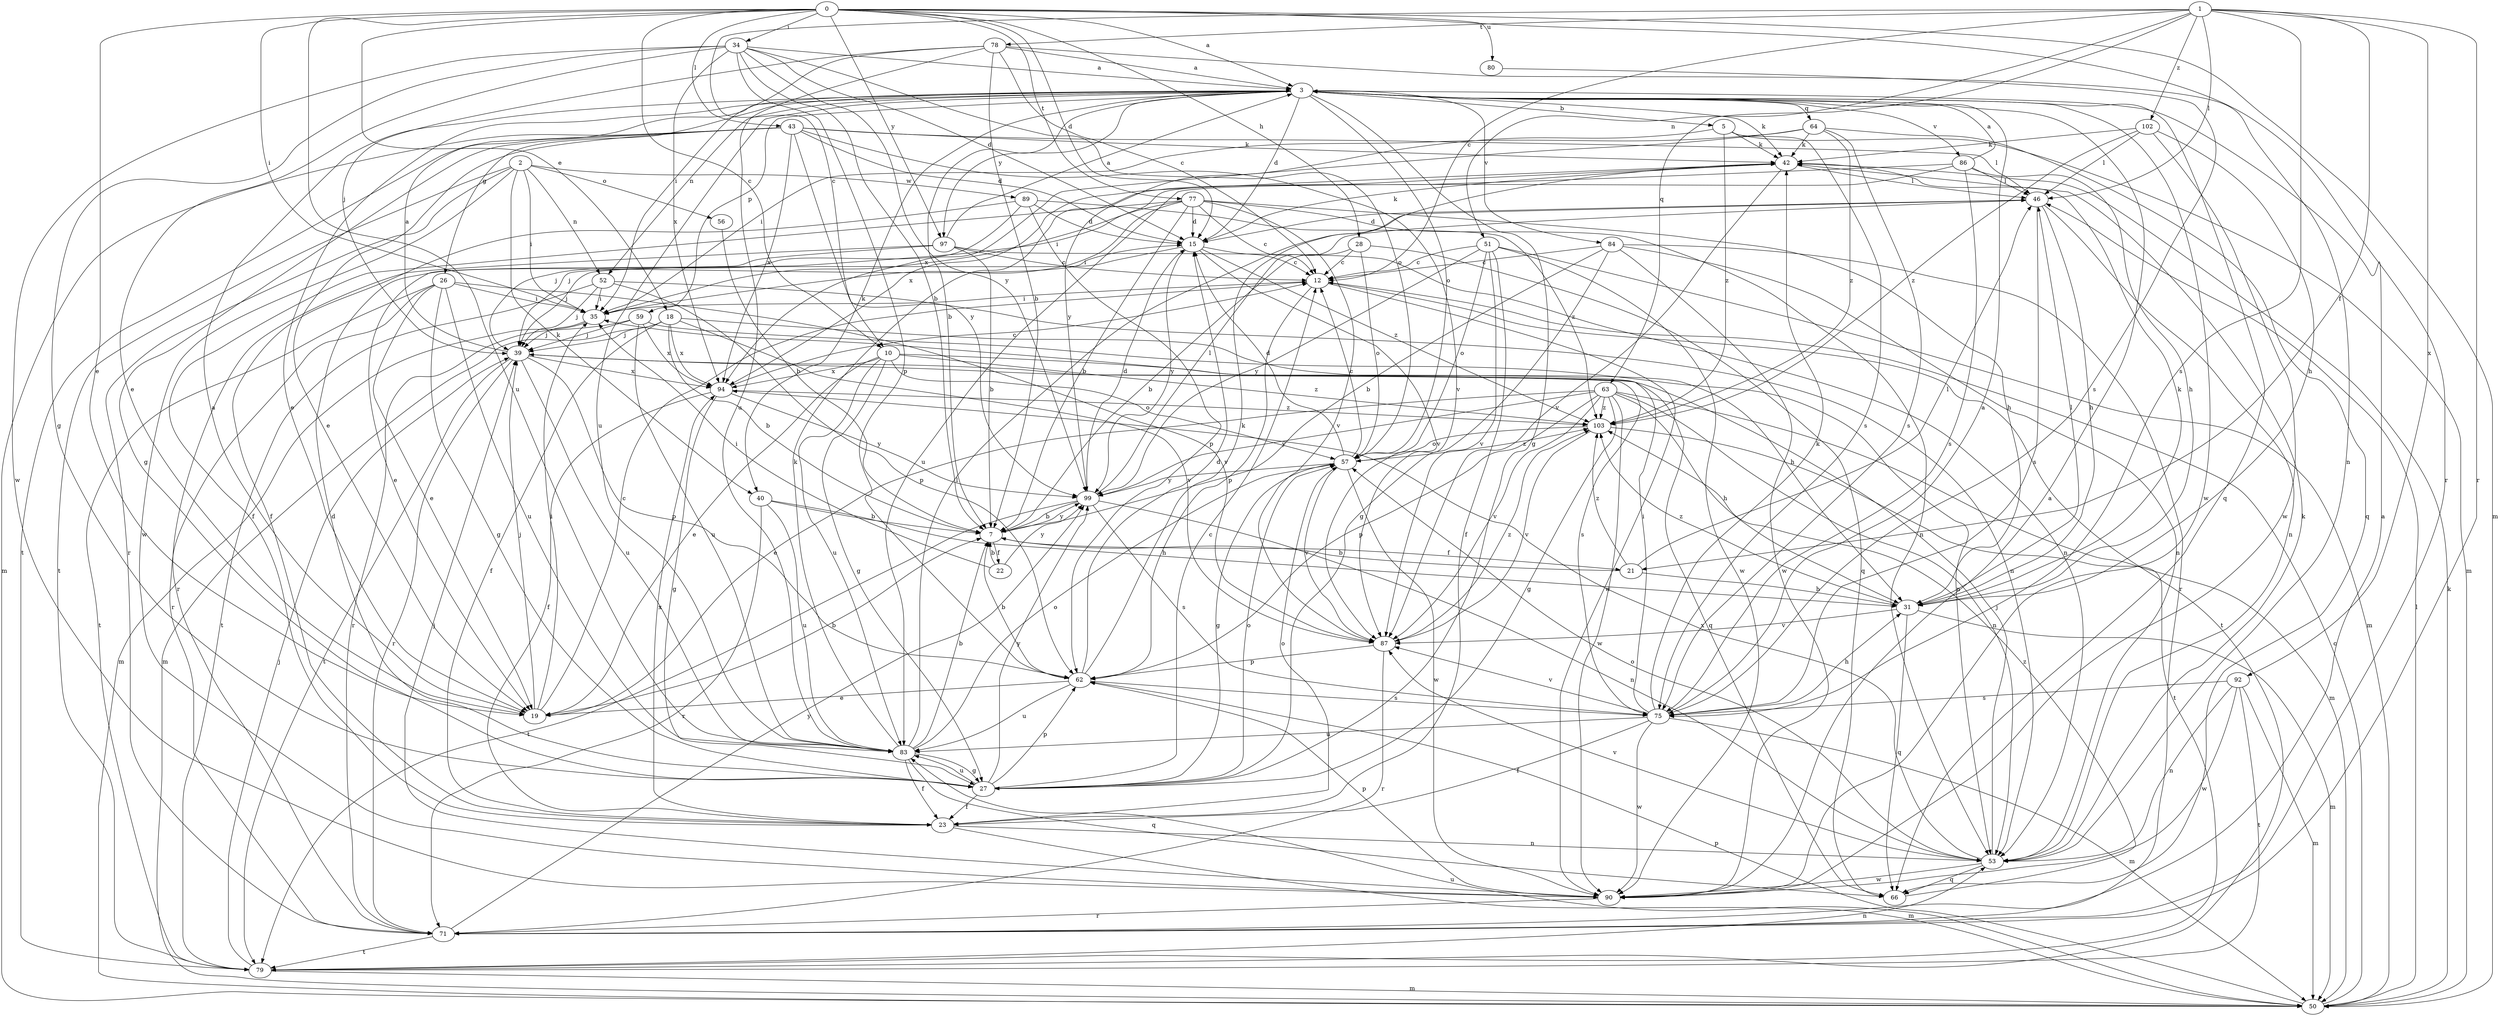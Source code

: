 strict digraph  {
0;
1;
2;
3;
5;
7;
10;
12;
15;
18;
19;
21;
22;
23;
26;
27;
28;
31;
34;
35;
39;
40;
42;
43;
46;
50;
51;
52;
53;
56;
57;
59;
62;
63;
64;
66;
71;
75;
77;
78;
79;
80;
83;
84;
86;
87;
89;
90;
92;
94;
97;
99;
102;
103;
0 -> 3  [label=a];
0 -> 10  [label=c];
0 -> 15  [label=d];
0 -> 18  [label=e];
0 -> 19  [label=e];
0 -> 28  [label=h];
0 -> 34  [label=i];
0 -> 35  [label=i];
0 -> 43  [label=l];
0 -> 50  [label=m];
0 -> 71  [label=r];
0 -> 77  [label=t];
0 -> 80  [label=u];
0 -> 83  [label=u];
0 -> 97  [label=y];
1 -> 10  [label=c];
1 -> 12  [label=c];
1 -> 21  [label=f];
1 -> 46  [label=l];
1 -> 51  [label=n];
1 -> 63  [label=q];
1 -> 71  [label=r];
1 -> 75  [label=s];
1 -> 78  [label=t];
1 -> 92  [label=x];
1 -> 102  [label=z];
2 -> 35  [label=i];
2 -> 40  [label=k];
2 -> 52  [label=n];
2 -> 56  [label=o];
2 -> 71  [label=r];
2 -> 79  [label=t];
2 -> 89  [label=w];
2 -> 90  [label=w];
3 -> 5  [label=b];
3 -> 7  [label=b];
3 -> 15  [label=d];
3 -> 19  [label=e];
3 -> 26  [label=g];
3 -> 27  [label=g];
3 -> 40  [label=k];
3 -> 42  [label=k];
3 -> 52  [label=n];
3 -> 57  [label=o];
3 -> 59  [label=p];
3 -> 64  [label=q];
3 -> 66  [label=q];
3 -> 83  [label=u];
3 -> 84  [label=v];
3 -> 86  [label=v];
3 -> 90  [label=w];
3 -> 97  [label=y];
5 -> 42  [label=k];
5 -> 50  [label=m];
5 -> 75  [label=s];
5 -> 99  [label=y];
5 -> 103  [label=z];
7 -> 21  [label=f];
7 -> 22  [label=f];
7 -> 99  [label=y];
10 -> 19  [label=e];
10 -> 27  [label=g];
10 -> 57  [label=o];
10 -> 66  [label=q];
10 -> 83  [label=u];
10 -> 94  [label=x];
10 -> 103  [label=z];
12 -> 35  [label=i];
12 -> 62  [label=p];
12 -> 79  [label=t];
12 -> 90  [label=w];
15 -> 12  [label=c];
15 -> 39  [label=j];
15 -> 42  [label=k];
15 -> 87  [label=v];
15 -> 99  [label=y];
15 -> 103  [label=z];
18 -> 7  [label=b];
18 -> 23  [label=f];
18 -> 31  [label=h];
18 -> 39  [label=j];
18 -> 50  [label=m];
18 -> 87  [label=v];
18 -> 94  [label=x];
19 -> 3  [label=a];
19 -> 7  [label=b];
19 -> 12  [label=c];
19 -> 35  [label=i];
19 -> 39  [label=j];
21 -> 7  [label=b];
21 -> 31  [label=h];
21 -> 46  [label=l];
21 -> 103  [label=z];
22 -> 7  [label=b];
22 -> 35  [label=i];
22 -> 99  [label=y];
23 -> 50  [label=m];
23 -> 53  [label=n];
23 -> 57  [label=o];
23 -> 94  [label=x];
26 -> 19  [label=e];
26 -> 27  [label=g];
26 -> 35  [label=i];
26 -> 71  [label=r];
26 -> 79  [label=t];
26 -> 83  [label=u];
26 -> 87  [label=v];
27 -> 12  [label=c];
27 -> 15  [label=d];
27 -> 23  [label=f];
27 -> 57  [label=o];
27 -> 62  [label=p];
27 -> 83  [label=u];
27 -> 99  [label=y];
28 -> 7  [label=b];
28 -> 12  [label=c];
28 -> 57  [label=o];
28 -> 66  [label=q];
31 -> 42  [label=k];
31 -> 46  [label=l];
31 -> 50  [label=m];
31 -> 66  [label=q];
31 -> 87  [label=v];
31 -> 103  [label=z];
34 -> 3  [label=a];
34 -> 7  [label=b];
34 -> 15  [label=d];
34 -> 19  [label=e];
34 -> 27  [label=g];
34 -> 57  [label=o];
34 -> 62  [label=p];
34 -> 90  [label=w];
34 -> 94  [label=x];
34 -> 99  [label=y];
35 -> 39  [label=j];
35 -> 50  [label=m];
39 -> 3  [label=a];
39 -> 62  [label=p];
39 -> 71  [label=r];
39 -> 75  [label=s];
39 -> 79  [label=t];
39 -> 83  [label=u];
39 -> 94  [label=x];
40 -> 7  [label=b];
40 -> 31  [label=h];
40 -> 71  [label=r];
40 -> 83  [label=u];
42 -> 46  [label=l];
42 -> 87  [label=v];
42 -> 94  [label=x];
43 -> 15  [label=d];
43 -> 19  [label=e];
43 -> 27  [label=g];
43 -> 42  [label=k];
43 -> 46  [label=l];
43 -> 50  [label=m];
43 -> 79  [label=t];
43 -> 87  [label=v];
43 -> 94  [label=x];
43 -> 99  [label=y];
46 -> 15  [label=d];
46 -> 31  [label=h];
46 -> 53  [label=n];
46 -> 75  [label=s];
50 -> 12  [label=c];
50 -> 42  [label=k];
50 -> 46  [label=l];
50 -> 62  [label=p];
50 -> 83  [label=u];
51 -> 12  [label=c];
51 -> 23  [label=f];
51 -> 50  [label=m];
51 -> 57  [label=o];
51 -> 87  [label=v];
51 -> 90  [label=w];
51 -> 99  [label=y];
52 -> 35  [label=i];
52 -> 39  [label=j];
52 -> 53  [label=n];
52 -> 62  [label=p];
52 -> 79  [label=t];
53 -> 39  [label=j];
53 -> 42  [label=k];
53 -> 57  [label=o];
53 -> 66  [label=q];
53 -> 87  [label=v];
53 -> 90  [label=w];
53 -> 94  [label=x];
56 -> 7  [label=b];
57 -> 12  [label=c];
57 -> 15  [label=d];
57 -> 27  [label=g];
57 -> 87  [label=v];
57 -> 90  [label=w];
57 -> 99  [label=y];
57 -> 103  [label=z];
59 -> 39  [label=j];
59 -> 53  [label=n];
59 -> 71  [label=r];
59 -> 83  [label=u];
59 -> 94  [label=x];
62 -> 7  [label=b];
62 -> 15  [label=d];
62 -> 19  [label=e];
62 -> 42  [label=k];
62 -> 75  [label=s];
62 -> 83  [label=u];
63 -> 19  [label=e];
63 -> 27  [label=g];
63 -> 31  [label=h];
63 -> 50  [label=m];
63 -> 53  [label=n];
63 -> 62  [label=p];
63 -> 87  [label=v];
63 -> 90  [label=w];
63 -> 99  [label=y];
63 -> 103  [label=z];
64 -> 35  [label=i];
64 -> 42  [label=k];
64 -> 66  [label=q];
64 -> 75  [label=s];
64 -> 94  [label=x];
64 -> 103  [label=z];
66 -> 103  [label=z];
71 -> 3  [label=a];
71 -> 79  [label=t];
71 -> 99  [label=y];
75 -> 3  [label=a];
75 -> 23  [label=f];
75 -> 31  [label=h];
75 -> 35  [label=i];
75 -> 42  [label=k];
75 -> 50  [label=m];
75 -> 83  [label=u];
75 -> 87  [label=v];
75 -> 90  [label=w];
77 -> 7  [label=b];
77 -> 12  [label=c];
77 -> 15  [label=d];
77 -> 23  [label=f];
77 -> 31  [label=h];
77 -> 35  [label=i];
77 -> 39  [label=j];
77 -> 53  [label=n];
77 -> 87  [label=v];
78 -> 3  [label=a];
78 -> 7  [label=b];
78 -> 12  [label=c];
78 -> 35  [label=i];
78 -> 39  [label=j];
78 -> 53  [label=n];
78 -> 83  [label=u];
79 -> 39  [label=j];
79 -> 50  [label=m];
79 -> 53  [label=n];
80 -> 75  [label=s];
83 -> 7  [label=b];
83 -> 23  [label=f];
83 -> 27  [label=g];
83 -> 42  [label=k];
83 -> 46  [label=l];
83 -> 57  [label=o];
83 -> 66  [label=q];
84 -> 7  [label=b];
84 -> 12  [label=c];
84 -> 27  [label=g];
84 -> 53  [label=n];
84 -> 71  [label=r];
84 -> 90  [label=w];
86 -> 3  [label=a];
86 -> 31  [label=h];
86 -> 35  [label=i];
86 -> 46  [label=l];
86 -> 75  [label=s];
86 -> 83  [label=u];
87 -> 62  [label=p];
87 -> 71  [label=r];
87 -> 103  [label=z];
89 -> 15  [label=d];
89 -> 23  [label=f];
89 -> 39  [label=j];
89 -> 62  [label=p];
89 -> 103  [label=z];
90 -> 3  [label=a];
90 -> 39  [label=j];
90 -> 62  [label=p];
90 -> 71  [label=r];
92 -> 50  [label=m];
92 -> 53  [label=n];
92 -> 75  [label=s];
92 -> 79  [label=t];
92 -> 90  [label=w];
94 -> 12  [label=c];
94 -> 23  [label=f];
94 -> 27  [label=g];
94 -> 99  [label=y];
94 -> 103  [label=z];
97 -> 3  [label=a];
97 -> 7  [label=b];
97 -> 12  [label=c];
97 -> 19  [label=e];
97 -> 53  [label=n];
97 -> 71  [label=r];
99 -> 7  [label=b];
99 -> 15  [label=d];
99 -> 46  [label=l];
99 -> 53  [label=n];
99 -> 75  [label=s];
99 -> 79  [label=t];
102 -> 31  [label=h];
102 -> 42  [label=k];
102 -> 46  [label=l];
102 -> 90  [label=w];
102 -> 103  [label=z];
103 -> 57  [label=o];
103 -> 79  [label=t];
103 -> 87  [label=v];
}
